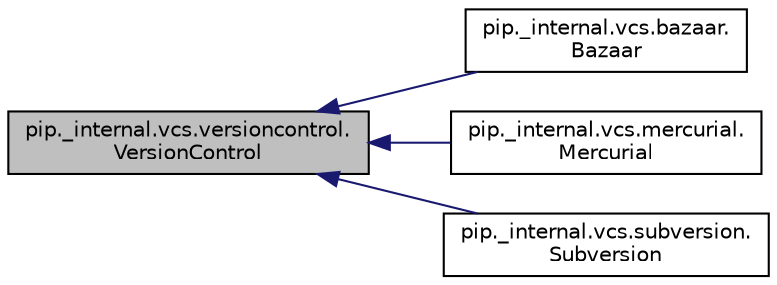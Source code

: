 digraph "pip._internal.vcs.versioncontrol.VersionControl"
{
 // LATEX_PDF_SIZE
  edge [fontname="Helvetica",fontsize="10",labelfontname="Helvetica",labelfontsize="10"];
  node [fontname="Helvetica",fontsize="10",shape=record];
  rankdir="LR";
  Node1 [label="pip._internal.vcs.versioncontrol.\lVersionControl",height=0.2,width=0.4,color="black", fillcolor="grey75", style="filled", fontcolor="black",tooltip=" "];
  Node1 -> Node2 [dir="back",color="midnightblue",fontsize="10",style="solid",fontname="Helvetica"];
  Node2 [label="pip._internal.vcs.bazaar.\lBazaar",height=0.2,width=0.4,color="black", fillcolor="white", style="filled",URL="$classpip_1_1__internal_1_1vcs_1_1bazaar_1_1Bazaar.html",tooltip=" "];
  Node1 -> Node3 [dir="back",color="midnightblue",fontsize="10",style="solid",fontname="Helvetica"];
  Node3 [label="pip._internal.vcs.mercurial.\lMercurial",height=0.2,width=0.4,color="black", fillcolor="white", style="filled",URL="$classpip_1_1__internal_1_1vcs_1_1mercurial_1_1Mercurial.html",tooltip=" "];
  Node1 -> Node4 [dir="back",color="midnightblue",fontsize="10",style="solid",fontname="Helvetica"];
  Node4 [label="pip._internal.vcs.subversion.\lSubversion",height=0.2,width=0.4,color="black", fillcolor="white", style="filled",URL="$classpip_1_1__internal_1_1vcs_1_1subversion_1_1Subversion.html",tooltip=" "];
}
